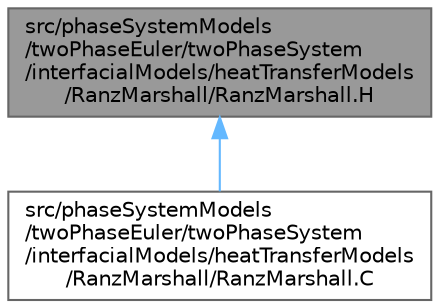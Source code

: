 digraph "src/phaseSystemModels/twoPhaseEuler/twoPhaseSystem/interfacialModels/heatTransferModels/RanzMarshall/RanzMarshall.H"
{
 // LATEX_PDF_SIZE
  bgcolor="transparent";
  edge [fontname=Helvetica,fontsize=10,labelfontname=Helvetica,labelfontsize=10];
  node [fontname=Helvetica,fontsize=10,shape=box,height=0.2,width=0.4];
  Node1 [id="Node000001",label="src/phaseSystemModels\l/twoPhaseEuler/twoPhaseSystem\l/interfacialModels/heatTransferModels\l/RanzMarshall/RanzMarshall.H",height=0.2,width=0.4,color="gray40", fillcolor="grey60", style="filled", fontcolor="black",tooltip=" "];
  Node1 -> Node2 [id="edge1_Node000001_Node000002",dir="back",color="steelblue1",style="solid",tooltip=" "];
  Node2 [id="Node000002",label="src/phaseSystemModels\l/twoPhaseEuler/twoPhaseSystem\l/interfacialModels/heatTransferModels\l/RanzMarshall/RanzMarshall.C",height=0.2,width=0.4,color="grey40", fillcolor="white", style="filled",URL="$phaseSystemModels_2twoPhaseEuler_2twoPhaseSystem_2interfacialModels_2heatTransferModels_2RanzMarshall_2RanzMarshall_8C.html",tooltip=" "];
}
